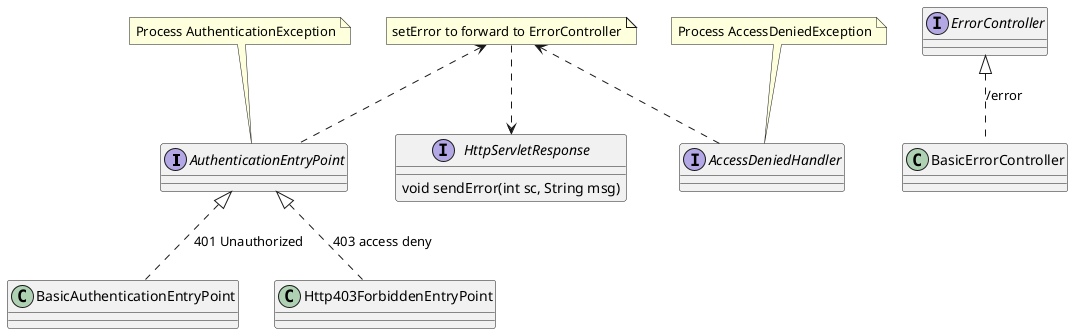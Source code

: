 @startuml "Core Model"

interface "AuthenticationEntryPoint" as AEP
note top of AEP
Process AuthenticationException
end note

interface "AccessDeniedHandler" as ADH
note top of ADH
Process AccessDeniedException
end note

class BasicAuthenticationEntryPoint
AEP <|.. BasicAuthenticationEntryPoint: 401 Unauthorized

class Http403ForbiddenEntryPoint
AEP <|.. Http403ForbiddenEntryPoint: 403 access deny


interface "HttpServletResponse" as HSR {
    void sendError(int sc, String msg)
}
note "setError to forward to ErrorController" as RaiseError
RaiseError ..> HSR
RaiseError <.. AEP
RaiseError <.. ADH

interface "ErrorController" as EC
class BasicErrorController
EC <|.. BasicErrorController: /error

@enduml